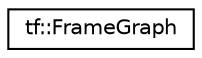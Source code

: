 digraph "Graphical Class Hierarchy"
{
  edge [fontname="Helvetica",fontsize="10",labelfontname="Helvetica",labelfontsize="10"];
  node [fontname="Helvetica",fontsize="10",shape=record];
  rankdir="LR";
  Node1 [label="tf::FrameGraph",height=0.2,width=0.4,color="black", fillcolor="white", style="filled",URL="$classtf_1_1_frame_graph.html"];
}
